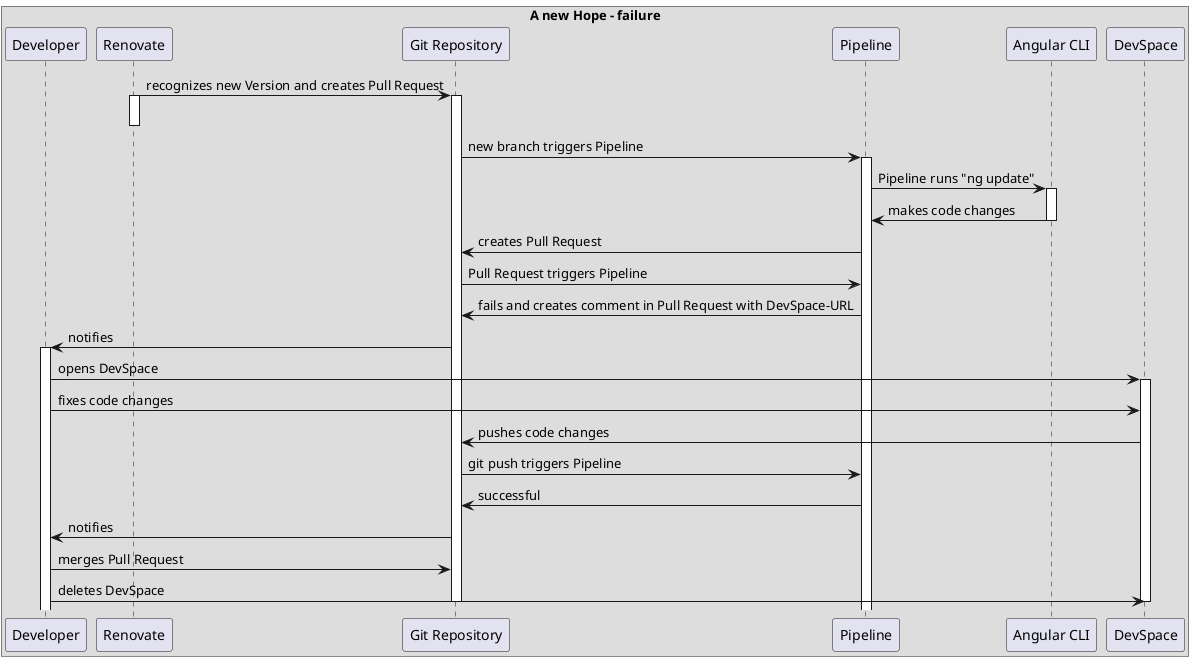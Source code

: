 @startuml
box A new Hope - failure
participant Developer

participant Renovate

Renovate -> "Git Repository" : recognizes new Version and creates Pull Request
activate Renovate
activate "Git Repository"
deactivate Renovate

"Git Repository" -> Pipeline : new branch triggers Pipeline
activate Pipeline

Pipeline -> "Angular CLI" : Pipeline runs "ng update"
activate "Angular CLI"

"Angular CLI" -> Pipeline : makes code changes
deactivate "Angular CLI"

Pipeline -> "Git Repository" : creates Pull Request

"Git Repository" -> Pipeline : Pull Request triggers Pipeline

Pipeline -> "Git Repository" : fails and creates comment in Pull Request with DevSpace-URL

"Git Repository" -> Developer : notifies
activate Developer

Developer -> DevSpace : opens DevSpace
activate DevSpace
Developer -> DevSpace : fixes code changes

DevSpace -> "Git Repository" : pushes code changes
"Git Repository" -> Pipeline : git push triggers Pipeline

Pipeline -> "Git Repository" : successful

"Git Repository" -> Developer : notifies

"Developer" -> "Git Repository" : merges Pull Request

Developer -> DevSpace : deletes DevSpace
deactivate DevSpace

deactivate "Git Repository"

end box
@enduml